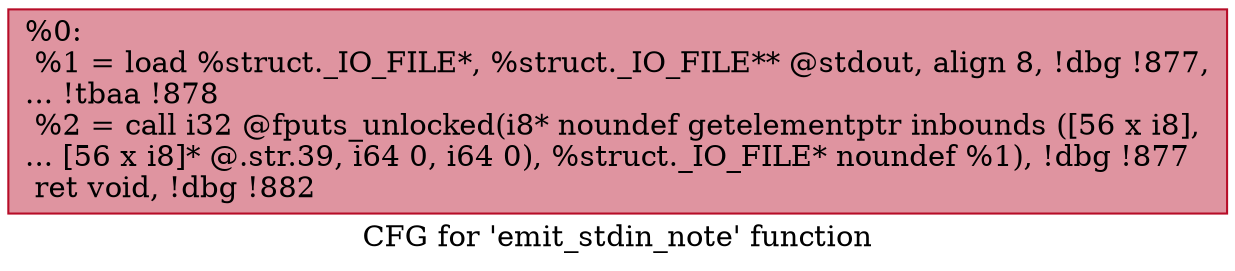 digraph "CFG for 'emit_stdin_note' function" {
	label="CFG for 'emit_stdin_note' function";

	Node0x1181660 [shape=record,color="#b70d28ff", style=filled, fillcolor="#b70d2870",label="{%0:\l  %1 = load %struct._IO_FILE*, %struct._IO_FILE** @stdout, align 8, !dbg !877,\l... !tbaa !878\l  %2 = call i32 @fputs_unlocked(i8* noundef getelementptr inbounds ([56 x i8],\l... [56 x i8]* @.str.39, i64 0, i64 0), %struct._IO_FILE* noundef %1), !dbg !877\l  ret void, !dbg !882\l}"];
}
